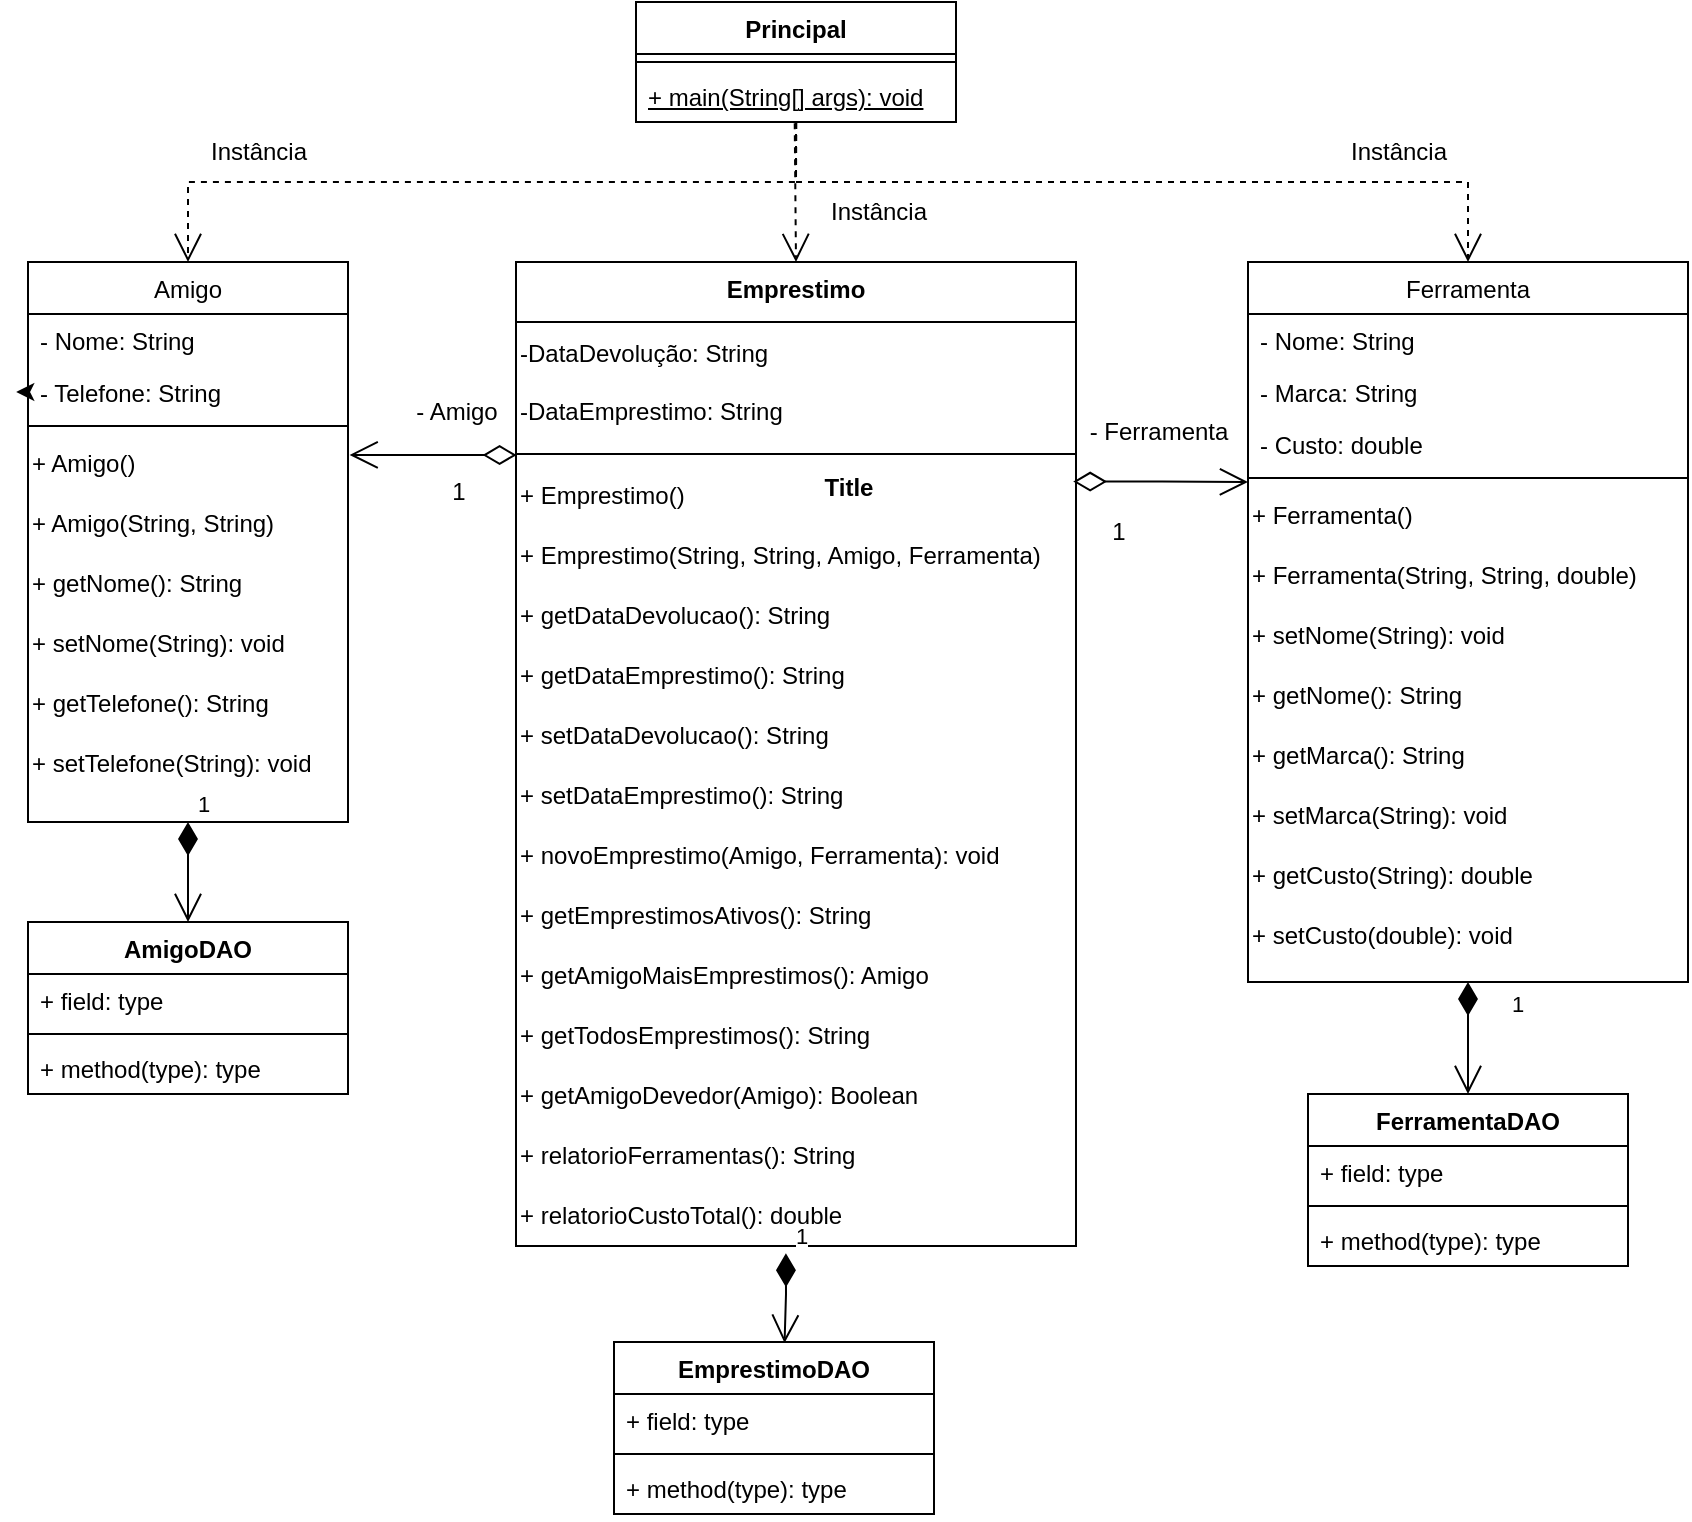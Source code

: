 <mxfile version="24.4.0" type="github">
  <diagram id="C5RBs43oDa-KdzZeNtuy" name="Page-1">
    <mxGraphModel dx="675" dy="348" grid="1" gridSize="10" guides="1" tooltips="1" connect="1" arrows="1" fold="1" page="1" pageScale="1" pageWidth="827" pageHeight="1169" math="0" shadow="0">
      <root>
        <mxCell id="WIyWlLk6GJQsqaUBKTNV-0" />
        <mxCell id="WIyWlLk6GJQsqaUBKTNV-1" parent="WIyWlLk6GJQsqaUBKTNV-0" />
        <mxCell id="zkfFHV4jXpPFQw0GAbJ--0" value="Amigo" style="swimlane;fontStyle=0;align=center;verticalAlign=top;childLayout=stackLayout;horizontal=1;startSize=26;horizontalStack=0;resizeParent=1;resizeLast=0;collapsible=1;marginBottom=0;rounded=0;shadow=0;strokeWidth=1;" parent="WIyWlLk6GJQsqaUBKTNV-1" vertex="1">
          <mxGeometry x="40" y="200" width="160" height="280" as="geometry">
            <mxRectangle x="230" y="140" width="160" height="26" as="alternateBounds" />
          </mxGeometry>
        </mxCell>
        <mxCell id="zkfFHV4jXpPFQw0GAbJ--1" value="- Nome: String" style="text;align=left;verticalAlign=top;spacingLeft=4;spacingRight=4;overflow=hidden;rotatable=0;points=[[0,0.5],[1,0.5]];portConstraint=eastwest;" parent="zkfFHV4jXpPFQw0GAbJ--0" vertex="1">
          <mxGeometry y="26" width="160" height="26" as="geometry" />
        </mxCell>
        <mxCell id="zkfFHV4jXpPFQw0GAbJ--2" value="- Telefone: String" style="text;align=left;verticalAlign=top;spacingLeft=4;spacingRight=4;overflow=hidden;rotatable=0;points=[[0,0.5],[1,0.5]];portConstraint=eastwest;rounded=0;shadow=0;html=0;" parent="zkfFHV4jXpPFQw0GAbJ--0" vertex="1">
          <mxGeometry y="52" width="160" height="26" as="geometry" />
        </mxCell>
        <mxCell id="zkfFHV4jXpPFQw0GAbJ--4" value="" style="line;html=1;strokeWidth=1;align=left;verticalAlign=middle;spacingTop=-1;spacingLeft=3;spacingRight=3;rotatable=0;labelPosition=right;points=[];portConstraint=eastwest;" parent="zkfFHV4jXpPFQw0GAbJ--0" vertex="1">
          <mxGeometry y="78" width="160" height="8" as="geometry" />
        </mxCell>
        <mxCell id="Jhfz_wiX2IJ8C3nvSUvK-13" style="edgeStyle=orthogonalEdgeStyle;rounded=0;orthogonalLoop=1;jettySize=auto;html=1;exitX=0;exitY=0.5;exitDx=0;exitDy=0;entryX=-0.037;entryY=0.462;entryDx=0;entryDy=0;entryPerimeter=0;" parent="zkfFHV4jXpPFQw0GAbJ--0" source="zkfFHV4jXpPFQw0GAbJ--2" target="zkfFHV4jXpPFQw0GAbJ--2" edge="1">
          <mxGeometry relative="1" as="geometry" />
        </mxCell>
        <mxCell id="Jhfz_wiX2IJ8C3nvSUvK-22" value="+ Amigo()" style="text;html=1;align=left;verticalAlign=middle;resizable=0;points=[];autosize=1;strokeColor=none;fillColor=none;" parent="zkfFHV4jXpPFQw0GAbJ--0" vertex="1">
          <mxGeometry y="86" width="160" height="30" as="geometry" />
        </mxCell>
        <mxCell id="Jhfz_wiX2IJ8C3nvSUvK-24" value="+ Amigo(String, String)" style="text;html=1;align=left;verticalAlign=middle;resizable=0;points=[];autosize=1;strokeColor=none;fillColor=none;" parent="zkfFHV4jXpPFQw0GAbJ--0" vertex="1">
          <mxGeometry y="116" width="160" height="30" as="geometry" />
        </mxCell>
        <mxCell id="Jhfz_wiX2IJ8C3nvSUvK-26" value="+ getNome(): String" style="text;html=1;align=left;verticalAlign=middle;resizable=0;points=[];autosize=1;strokeColor=none;fillColor=none;" parent="zkfFHV4jXpPFQw0GAbJ--0" vertex="1">
          <mxGeometry y="146" width="160" height="30" as="geometry" />
        </mxCell>
        <mxCell id="Jhfz_wiX2IJ8C3nvSUvK-27" value="+ setNome(String): void" style="text;html=1;align=left;verticalAlign=middle;resizable=0;points=[];autosize=1;strokeColor=none;fillColor=none;" parent="zkfFHV4jXpPFQw0GAbJ--0" vertex="1">
          <mxGeometry y="176" width="160" height="30" as="geometry" />
        </mxCell>
        <mxCell id="Jhfz_wiX2IJ8C3nvSUvK-28" value="+ getTelefone(): String" style="text;html=1;align=left;verticalAlign=middle;resizable=0;points=[];autosize=1;strokeColor=none;fillColor=none;" parent="zkfFHV4jXpPFQw0GAbJ--0" vertex="1">
          <mxGeometry y="206" width="160" height="30" as="geometry" />
        </mxCell>
        <mxCell id="Jhfz_wiX2IJ8C3nvSUvK-29" value="+ setTelefone(String): void" style="text;html=1;align=left;verticalAlign=middle;resizable=0;points=[];autosize=1;strokeColor=none;fillColor=none;" parent="zkfFHV4jXpPFQw0GAbJ--0" vertex="1">
          <mxGeometry y="236" width="160" height="30" as="geometry" />
        </mxCell>
        <mxCell id="zkfFHV4jXpPFQw0GAbJ--17" value="Ferramenta" style="swimlane;fontStyle=0;align=center;verticalAlign=top;childLayout=stackLayout;horizontal=1;startSize=26;horizontalStack=0;resizeParent=1;resizeLast=0;collapsible=1;marginBottom=0;rounded=0;shadow=0;strokeWidth=1;" parent="WIyWlLk6GJQsqaUBKTNV-1" vertex="1">
          <mxGeometry x="650" y="200" width="220" height="360" as="geometry">
            <mxRectangle x="550" y="140" width="160" height="26" as="alternateBounds" />
          </mxGeometry>
        </mxCell>
        <mxCell id="zkfFHV4jXpPFQw0GAbJ--18" value="- Nome: String" style="text;align=left;verticalAlign=top;spacingLeft=4;spacingRight=4;overflow=hidden;rotatable=0;points=[[0,0.5],[1,0.5]];portConstraint=eastwest;" parent="zkfFHV4jXpPFQw0GAbJ--17" vertex="1">
          <mxGeometry y="26" width="220" height="26" as="geometry" />
        </mxCell>
        <mxCell id="zkfFHV4jXpPFQw0GAbJ--19" value="- Marca: String" style="text;align=left;verticalAlign=top;spacingLeft=4;spacingRight=4;overflow=hidden;rotatable=0;points=[[0,0.5],[1,0.5]];portConstraint=eastwest;rounded=0;shadow=0;html=0;" parent="zkfFHV4jXpPFQw0GAbJ--17" vertex="1">
          <mxGeometry y="52" width="220" height="26" as="geometry" />
        </mxCell>
        <mxCell id="zkfFHV4jXpPFQw0GAbJ--20" value="- Custo: double" style="text;align=left;verticalAlign=top;spacingLeft=4;spacingRight=4;overflow=hidden;rotatable=0;points=[[0,0.5],[1,0.5]];portConstraint=eastwest;rounded=0;shadow=0;html=0;" parent="zkfFHV4jXpPFQw0GAbJ--17" vertex="1">
          <mxGeometry y="78" width="220" height="26" as="geometry" />
        </mxCell>
        <mxCell id="zkfFHV4jXpPFQw0GAbJ--23" value="" style="line;html=1;strokeWidth=1;align=left;verticalAlign=middle;spacingTop=-1;spacingLeft=3;spacingRight=3;rotatable=0;labelPosition=right;points=[];portConstraint=eastwest;" parent="zkfFHV4jXpPFQw0GAbJ--17" vertex="1">
          <mxGeometry y="104" width="220" height="8" as="geometry" />
        </mxCell>
        <mxCell id="Jhfz_wiX2IJ8C3nvSUvK-35" value="+ Ferramenta()" style="text;html=1;align=left;verticalAlign=middle;resizable=0;points=[];autosize=1;strokeColor=none;fillColor=none;" parent="zkfFHV4jXpPFQw0GAbJ--17" vertex="1">
          <mxGeometry y="112" width="220" height="30" as="geometry" />
        </mxCell>
        <mxCell id="Jhfz_wiX2IJ8C3nvSUvK-34" value="+ Ferramenta(String, String, double)" style="text;html=1;align=left;verticalAlign=middle;resizable=0;points=[];autosize=1;strokeColor=none;fillColor=none;" parent="zkfFHV4jXpPFQw0GAbJ--17" vertex="1">
          <mxGeometry y="142" width="220" height="30" as="geometry" />
        </mxCell>
        <mxCell id="Jhfz_wiX2IJ8C3nvSUvK-33" value="+ setNome(String): void" style="text;html=1;align=left;verticalAlign=middle;resizable=0;points=[];autosize=1;strokeColor=none;fillColor=none;" parent="zkfFHV4jXpPFQw0GAbJ--17" vertex="1">
          <mxGeometry y="172" width="220" height="30" as="geometry" />
        </mxCell>
        <mxCell id="Jhfz_wiX2IJ8C3nvSUvK-32" value="+ getNome(): String" style="text;html=1;align=left;verticalAlign=middle;resizable=0;points=[];autosize=1;strokeColor=none;fillColor=none;" parent="zkfFHV4jXpPFQw0GAbJ--17" vertex="1">
          <mxGeometry y="202" width="220" height="30" as="geometry" />
        </mxCell>
        <mxCell id="Jhfz_wiX2IJ8C3nvSUvK-31" value="+ getMarca(): String" style="text;html=1;align=left;verticalAlign=middle;resizable=0;points=[];autosize=1;strokeColor=none;fillColor=none;" parent="zkfFHV4jXpPFQw0GAbJ--17" vertex="1">
          <mxGeometry y="232" width="220" height="30" as="geometry" />
        </mxCell>
        <mxCell id="Jhfz_wiX2IJ8C3nvSUvK-37" value="+ setMarca(String): void" style="text;html=1;align=left;verticalAlign=middle;resizable=0;points=[];autosize=1;strokeColor=none;fillColor=none;" parent="zkfFHV4jXpPFQw0GAbJ--17" vertex="1">
          <mxGeometry y="262" width="220" height="30" as="geometry" />
        </mxCell>
        <mxCell id="Jhfz_wiX2IJ8C3nvSUvK-39" value="+ getCusto(String): double" style="text;html=1;align=left;verticalAlign=middle;resizable=0;points=[];autosize=1;strokeColor=none;fillColor=none;" parent="zkfFHV4jXpPFQw0GAbJ--17" vertex="1">
          <mxGeometry y="292" width="220" height="30" as="geometry" />
        </mxCell>
        <mxCell id="Jhfz_wiX2IJ8C3nvSUvK-38" value="+ setCusto(double): void" style="text;html=1;align=left;verticalAlign=middle;resizable=0;points=[];autosize=1;strokeColor=none;fillColor=none;" parent="zkfFHV4jXpPFQw0GAbJ--17" vertex="1">
          <mxGeometry y="322" width="220" height="30" as="geometry" />
        </mxCell>
        <mxCell id="Jhfz_wiX2IJ8C3nvSUvK-3" value="Principal" style="swimlane;fontStyle=1;align=center;verticalAlign=top;childLayout=stackLayout;horizontal=1;startSize=26;horizontalStack=0;resizeParent=1;resizeParentMax=0;resizeLast=0;collapsible=1;marginBottom=0;whiteSpace=wrap;html=1;" parent="WIyWlLk6GJQsqaUBKTNV-1" vertex="1">
          <mxGeometry x="344" y="70" width="160" height="60" as="geometry" />
        </mxCell>
        <mxCell id="Jhfz_wiX2IJ8C3nvSUvK-5" value="" style="line;strokeWidth=1;fillColor=none;align=left;verticalAlign=middle;spacingTop=-1;spacingLeft=3;spacingRight=3;rotatable=0;labelPosition=right;points=[];portConstraint=eastwest;strokeColor=inherit;" parent="Jhfz_wiX2IJ8C3nvSUvK-3" vertex="1">
          <mxGeometry y="26" width="160" height="8" as="geometry" />
        </mxCell>
        <mxCell id="Jhfz_wiX2IJ8C3nvSUvK-6" value="&lt;u&gt;+ main(String[] args): void&lt;/u&gt;" style="text;strokeColor=none;fillColor=none;align=left;verticalAlign=top;spacingLeft=4;spacingRight=4;overflow=hidden;rotatable=0;points=[[0,0.5],[1,0.5]];portConstraint=eastwest;whiteSpace=wrap;html=1;" parent="Jhfz_wiX2IJ8C3nvSUvK-3" vertex="1">
          <mxGeometry y="34" width="160" height="26" as="geometry" />
        </mxCell>
        <mxCell id="Jhfz_wiX2IJ8C3nvSUvK-7" value="" style="endArrow=open;endSize=12;dashed=1;html=1;rounded=0;exitX=0.501;exitY=1.021;exitDx=0;exitDy=0;exitPerimeter=0;entryX=0.5;entryY=0;entryDx=0;entryDy=0;" parent="WIyWlLk6GJQsqaUBKTNV-1" source="Jhfz_wiX2IJ8C3nvSUvK-6" target="zkfFHV4jXpPFQw0GAbJ--0" edge="1">
          <mxGeometry x="0.315" y="-94" width="160" relative="1" as="geometry">
            <mxPoint x="340" y="240" as="sourcePoint" />
            <mxPoint x="500" y="240" as="targetPoint" />
            <Array as="points">
              <mxPoint x="424" y="160" />
              <mxPoint x="120" y="160" />
            </Array>
            <mxPoint x="44" y="-80" as="offset" />
          </mxGeometry>
        </mxCell>
        <mxCell id="Jhfz_wiX2IJ8C3nvSUvK-8" value="" style="endArrow=open;endSize=12;dashed=1;html=1;rounded=0;exitX=0.5;exitY=1;exitDx=0;exitDy=0;exitPerimeter=0;entryX=0.5;entryY=0;entryDx=0;entryDy=0;" parent="WIyWlLk6GJQsqaUBKTNV-1" source="Jhfz_wiX2IJ8C3nvSUvK-6" target="zkfFHV4jXpPFQw0GAbJ--17" edge="1">
          <mxGeometry x="0.228" y="70" width="160" relative="1" as="geometry">
            <mxPoint x="340" y="240" as="sourcePoint" />
            <mxPoint x="500" y="240" as="targetPoint" />
            <Array as="points">
              <mxPoint x="424" y="160" />
              <mxPoint x="760" y="160" />
            </Array>
            <mxPoint as="offset" />
          </mxGeometry>
        </mxCell>
        <mxCell id="Jhfz_wiX2IJ8C3nvSUvK-46" value="Emprestimo" style="swimlane;fontStyle=1;align=center;verticalAlign=top;childLayout=stackLayout;horizontal=1;startSize=30;horizontalStack=0;resizeParent=1;resizeParentMax=0;resizeLast=0;collapsible=1;marginBottom=0;whiteSpace=wrap;html=1;" parent="WIyWlLk6GJQsqaUBKTNV-1" vertex="1">
          <mxGeometry x="284" y="200" width="280" height="492" as="geometry" />
        </mxCell>
        <mxCell id="qXMspSUYPpyihNdOe1WS-12" value="-DataDevolução: String&lt;div&gt;&lt;br&gt;&lt;div&gt;-DataEmprestimo: String&lt;/div&gt;&lt;/div&gt;" style="text;html=1;align=left;verticalAlign=middle;resizable=0;points=[];autosize=1;strokeColor=none;fillColor=none;" parent="Jhfz_wiX2IJ8C3nvSUvK-46" vertex="1">
          <mxGeometry y="30" width="280" height="60" as="geometry" />
        </mxCell>
        <mxCell id="Jhfz_wiX2IJ8C3nvSUvK-48" value="" style="line;strokeWidth=1;fillColor=none;align=left;verticalAlign=middle;spacingTop=-1;spacingLeft=3;spacingRight=3;rotatable=0;labelPosition=right;points=[];portConstraint=eastwest;strokeColor=inherit;" parent="Jhfz_wiX2IJ8C3nvSUvK-46" vertex="1">
          <mxGeometry y="90" width="280" height="12" as="geometry" />
        </mxCell>
        <mxCell id="JBcnkuQcxQfjXvNMsWWQ-0" value="+ Emprestimo()" style="text;html=1;align=left;verticalAlign=middle;resizable=0;points=[];autosize=1;strokeColor=none;fillColor=none;" parent="Jhfz_wiX2IJ8C3nvSUvK-46" vertex="1">
          <mxGeometry y="102" width="280" height="30" as="geometry" />
        </mxCell>
        <mxCell id="JBcnkuQcxQfjXvNMsWWQ-1" value="+ Emprestimo(String, String, Amigo, Ferramenta)" style="text;html=1;align=left;verticalAlign=middle;resizable=0;points=[];autosize=1;strokeColor=none;fillColor=none;" parent="Jhfz_wiX2IJ8C3nvSUvK-46" vertex="1">
          <mxGeometry y="132" width="280" height="30" as="geometry" />
        </mxCell>
        <mxCell id="JBcnkuQcxQfjXvNMsWWQ-2" value="+ getDataDevolucao(): String" style="text;html=1;align=left;verticalAlign=middle;resizable=0;points=[];autosize=1;strokeColor=none;fillColor=none;" parent="Jhfz_wiX2IJ8C3nvSUvK-46" vertex="1">
          <mxGeometry y="162" width="280" height="30" as="geometry" />
        </mxCell>
        <mxCell id="JBcnkuQcxQfjXvNMsWWQ-3" value="+ getDataEmprestimo(): String" style="text;html=1;align=left;verticalAlign=middle;resizable=0;points=[];autosize=1;strokeColor=none;fillColor=none;" parent="Jhfz_wiX2IJ8C3nvSUvK-46" vertex="1">
          <mxGeometry y="192" width="280" height="30" as="geometry" />
        </mxCell>
        <mxCell id="JBcnkuQcxQfjXvNMsWWQ-4" value="+ setDataDevolucao(): String" style="text;html=1;align=left;verticalAlign=middle;resizable=0;points=[];autosize=1;strokeColor=none;fillColor=none;" parent="Jhfz_wiX2IJ8C3nvSUvK-46" vertex="1">
          <mxGeometry y="222" width="280" height="30" as="geometry" />
        </mxCell>
        <mxCell id="JBcnkuQcxQfjXvNMsWWQ-5" value="+ setDataEmprestimo(): String" style="text;html=1;align=left;verticalAlign=middle;resizable=0;points=[];autosize=1;strokeColor=none;fillColor=none;" parent="Jhfz_wiX2IJ8C3nvSUvK-46" vertex="1">
          <mxGeometry y="252" width="280" height="30" as="geometry" />
        </mxCell>
        <mxCell id="Jhfz_wiX2IJ8C3nvSUvK-65" value="+ novoEmprestimo(Amigo, Ferramenta): void" style="text;html=1;align=left;verticalAlign=middle;resizable=0;points=[];autosize=1;strokeColor=none;fillColor=none;" parent="Jhfz_wiX2IJ8C3nvSUvK-46" vertex="1">
          <mxGeometry y="282" width="280" height="30" as="geometry" />
        </mxCell>
        <mxCell id="Jhfz_wiX2IJ8C3nvSUvK-64" value="+ getEmprestimosAtivos(): String" style="text;html=1;align=left;verticalAlign=middle;resizable=0;points=[];autosize=1;strokeColor=none;fillColor=none;" parent="Jhfz_wiX2IJ8C3nvSUvK-46" vertex="1">
          <mxGeometry y="312" width="280" height="30" as="geometry" />
        </mxCell>
        <mxCell id="Jhfz_wiX2IJ8C3nvSUvK-66" value="+ getAmigoMaisEmprestimos(): Amigo" style="text;html=1;align=left;verticalAlign=middle;resizable=0;points=[];autosize=1;strokeColor=none;fillColor=none;" parent="Jhfz_wiX2IJ8C3nvSUvK-46" vertex="1">
          <mxGeometry y="342" width="280" height="30" as="geometry" />
        </mxCell>
        <mxCell id="Jhfz_wiX2IJ8C3nvSUvK-67" value="+ getTodosEmprestimos(): String" style="text;html=1;align=left;verticalAlign=middle;resizable=0;points=[];autosize=1;strokeColor=none;fillColor=none;" parent="Jhfz_wiX2IJ8C3nvSUvK-46" vertex="1">
          <mxGeometry y="372" width="280" height="30" as="geometry" />
        </mxCell>
        <mxCell id="Jhfz_wiX2IJ8C3nvSUvK-68" value="+ getAmigoDevedor(Amigo): Boolean" style="text;html=1;align=left;verticalAlign=middle;resizable=0;points=[];autosize=1;strokeColor=none;fillColor=none;" parent="Jhfz_wiX2IJ8C3nvSUvK-46" vertex="1">
          <mxGeometry y="402" width="280" height="30" as="geometry" />
        </mxCell>
        <mxCell id="Jhfz_wiX2IJ8C3nvSUvK-70" value="+ relatorioFerramentas(): String" style="text;html=1;align=left;verticalAlign=middle;resizable=0;points=[];autosize=1;strokeColor=none;fillColor=none;" parent="Jhfz_wiX2IJ8C3nvSUvK-46" vertex="1">
          <mxGeometry y="432" width="280" height="30" as="geometry" />
        </mxCell>
        <mxCell id="Jhfz_wiX2IJ8C3nvSUvK-69" value="+ relatorioCustoTotal(): double" style="text;html=1;align=left;verticalAlign=middle;resizable=0;points=[];autosize=1;strokeColor=none;fillColor=none;" parent="Jhfz_wiX2IJ8C3nvSUvK-46" vertex="1">
          <mxGeometry y="462" width="280" height="30" as="geometry" />
        </mxCell>
        <mxCell id="Jhfz_wiX2IJ8C3nvSUvK-50" value="" style="endArrow=open;endSize=12;dashed=1;html=1;rounded=0;entryX=0.5;entryY=0;entryDx=0;entryDy=0;exitX=0.496;exitY=1.025;exitDx=0;exitDy=0;exitPerimeter=0;" parent="WIyWlLk6GJQsqaUBKTNV-1" source="Jhfz_wiX2IJ8C3nvSUvK-6" target="Jhfz_wiX2IJ8C3nvSUvK-46" edge="1">
          <mxGeometry width="160" relative="1" as="geometry">
            <mxPoint x="420" y="130" as="sourcePoint" />
            <mxPoint x="430" y="420" as="targetPoint" />
          </mxGeometry>
        </mxCell>
        <mxCell id="Jhfz_wiX2IJ8C3nvSUvK-56" value="- Amigo" style="text;html=1;align=center;verticalAlign=middle;resizable=0;points=[];autosize=1;strokeColor=none;fillColor=none;" parent="WIyWlLk6GJQsqaUBKTNV-1" vertex="1">
          <mxGeometry x="224" y="260" width="60" height="30" as="geometry" />
        </mxCell>
        <mxCell id="Jhfz_wiX2IJ8C3nvSUvK-58" value="1" style="text;html=1;align=center;verticalAlign=middle;resizable=0;points=[];autosize=1;strokeColor=none;fillColor=none;" parent="WIyWlLk6GJQsqaUBKTNV-1" vertex="1">
          <mxGeometry x="240" y="300" width="30" height="30" as="geometry" />
        </mxCell>
        <mxCell id="Jhfz_wiX2IJ8C3nvSUvK-59" value="- Ferramenta" style="text;html=1;align=center;verticalAlign=middle;resizable=0;points=[];autosize=1;strokeColor=none;fillColor=none;" parent="WIyWlLk6GJQsqaUBKTNV-1" vertex="1">
          <mxGeometry x="560" y="270" width="90" height="30" as="geometry" />
        </mxCell>
        <mxCell id="Jhfz_wiX2IJ8C3nvSUvK-60" value="1" style="text;html=1;align=center;verticalAlign=middle;resizable=0;points=[];autosize=1;strokeColor=none;fillColor=none;" parent="WIyWlLk6GJQsqaUBKTNV-1" vertex="1">
          <mxGeometry x="570" y="320" width="30" height="30" as="geometry" />
        </mxCell>
        <mxCell id="oTyou57iX7dGq2pw91gu-0" value="" style="endArrow=open;html=1;endSize=12;startArrow=diamondThin;startSize=14;startFill=0;edgeStyle=orthogonalEdgeStyle;align=left;verticalAlign=bottom;rounded=0;exitX=0.001;exitY=0.544;exitDx=0;exitDy=0;exitPerimeter=0;entryX=1.005;entryY=0.349;entryDx=0;entryDy=0;entryPerimeter=0;" parent="WIyWlLk6GJQsqaUBKTNV-1" source="Jhfz_wiX2IJ8C3nvSUvK-48" target="Jhfz_wiX2IJ8C3nvSUvK-22" edge="1">
          <mxGeometry x="-0.319" y="61" relative="1" as="geometry">
            <mxPoint x="210" y="360" as="sourcePoint" />
            <mxPoint x="280" y="360" as="targetPoint" />
            <mxPoint as="offset" />
          </mxGeometry>
        </mxCell>
        <mxCell id="oTyou57iX7dGq2pw91gu-2" value="" style="endArrow=open;html=1;endSize=12;startArrow=diamondThin;startSize=14;startFill=0;edgeStyle=orthogonalEdgeStyle;align=left;verticalAlign=bottom;rounded=0;entryX=0;entryY=0.75;entryDx=0;entryDy=0;entryPerimeter=0;exitX=0.995;exitY=0.26;exitDx=0;exitDy=0;exitPerimeter=0;" parent="WIyWlLk6GJQsqaUBKTNV-1" source="JBcnkuQcxQfjXvNMsWWQ-0" target="zkfFHV4jXpPFQw0GAbJ--23" edge="1">
          <mxGeometry x="-0.319" y="61" relative="1" as="geometry">
            <mxPoint x="590" y="380" as="sourcePoint" />
            <mxPoint x="570" y="339.25" as="targetPoint" />
            <mxPoint as="offset" />
          </mxGeometry>
        </mxCell>
        <mxCell id="oTyou57iX7dGq2pw91gu-3" value="Title" style="text;align=center;fontStyle=1;verticalAlign=middle;spacingLeft=3;spacingRight=3;strokeColor=none;rotatable=0;points=[[0,0.5],[1,0.5]];portConstraint=eastwest;html=1;" parent="WIyWlLk6GJQsqaUBKTNV-1" vertex="1">
          <mxGeometry x="410" y="300" width="80" height="26" as="geometry" />
        </mxCell>
        <mxCell id="oTyou57iX7dGq2pw91gu-4" value="Instância" style="text;html=1;align=center;verticalAlign=middle;resizable=0;points=[];autosize=1;strokeColor=none;fillColor=none;" parent="WIyWlLk6GJQsqaUBKTNV-1" vertex="1">
          <mxGeometry x="120" y="130" width="70" height="30" as="geometry" />
        </mxCell>
        <mxCell id="oTyou57iX7dGq2pw91gu-5" value="Instância" style="text;html=1;align=center;verticalAlign=middle;resizable=0;points=[];autosize=1;strokeColor=none;fillColor=none;" parent="WIyWlLk6GJQsqaUBKTNV-1" vertex="1">
          <mxGeometry x="690" y="130" width="70" height="30" as="geometry" />
        </mxCell>
        <mxCell id="oTyou57iX7dGq2pw91gu-6" value="Instância" style="text;html=1;align=center;verticalAlign=middle;resizable=0;points=[];autosize=1;strokeColor=none;fillColor=none;" parent="WIyWlLk6GJQsqaUBKTNV-1" vertex="1">
          <mxGeometry x="430" y="160" width="70" height="30" as="geometry" />
        </mxCell>
        <mxCell id="f-AgkHiW9NzzXZXeYnLP-0" value="AmigoDAO" style="swimlane;fontStyle=1;align=center;verticalAlign=top;childLayout=stackLayout;horizontal=1;startSize=26;horizontalStack=0;resizeParent=1;resizeParentMax=0;resizeLast=0;collapsible=1;marginBottom=0;whiteSpace=wrap;html=1;" vertex="1" parent="WIyWlLk6GJQsqaUBKTNV-1">
          <mxGeometry x="40" y="530" width="160" height="86" as="geometry" />
        </mxCell>
        <mxCell id="f-AgkHiW9NzzXZXeYnLP-1" value="+ field: type" style="text;strokeColor=none;fillColor=none;align=left;verticalAlign=top;spacingLeft=4;spacingRight=4;overflow=hidden;rotatable=0;points=[[0,0.5],[1,0.5]];portConstraint=eastwest;whiteSpace=wrap;html=1;" vertex="1" parent="f-AgkHiW9NzzXZXeYnLP-0">
          <mxGeometry y="26" width="160" height="26" as="geometry" />
        </mxCell>
        <mxCell id="f-AgkHiW9NzzXZXeYnLP-2" value="" style="line;strokeWidth=1;fillColor=none;align=left;verticalAlign=middle;spacingTop=-1;spacingLeft=3;spacingRight=3;rotatable=0;labelPosition=right;points=[];portConstraint=eastwest;strokeColor=inherit;" vertex="1" parent="f-AgkHiW9NzzXZXeYnLP-0">
          <mxGeometry y="52" width="160" height="8" as="geometry" />
        </mxCell>
        <mxCell id="f-AgkHiW9NzzXZXeYnLP-3" value="+ method(type): type" style="text;strokeColor=none;fillColor=none;align=left;verticalAlign=top;spacingLeft=4;spacingRight=4;overflow=hidden;rotatable=0;points=[[0,0.5],[1,0.5]];portConstraint=eastwest;whiteSpace=wrap;html=1;" vertex="1" parent="f-AgkHiW9NzzXZXeYnLP-0">
          <mxGeometry y="60" width="160" height="26" as="geometry" />
        </mxCell>
        <mxCell id="f-AgkHiW9NzzXZXeYnLP-4" value="EmprestimoDAO" style="swimlane;fontStyle=1;align=center;verticalAlign=top;childLayout=stackLayout;horizontal=1;startSize=26;horizontalStack=0;resizeParent=1;resizeParentMax=0;resizeLast=0;collapsible=1;marginBottom=0;whiteSpace=wrap;html=1;" vertex="1" parent="WIyWlLk6GJQsqaUBKTNV-1">
          <mxGeometry x="333" y="740" width="160" height="86" as="geometry" />
        </mxCell>
        <mxCell id="f-AgkHiW9NzzXZXeYnLP-5" value="+ field: type" style="text;strokeColor=none;fillColor=none;align=left;verticalAlign=top;spacingLeft=4;spacingRight=4;overflow=hidden;rotatable=0;points=[[0,0.5],[1,0.5]];portConstraint=eastwest;whiteSpace=wrap;html=1;" vertex="1" parent="f-AgkHiW9NzzXZXeYnLP-4">
          <mxGeometry y="26" width="160" height="26" as="geometry" />
        </mxCell>
        <mxCell id="f-AgkHiW9NzzXZXeYnLP-6" value="" style="line;strokeWidth=1;fillColor=none;align=left;verticalAlign=middle;spacingTop=-1;spacingLeft=3;spacingRight=3;rotatable=0;labelPosition=right;points=[];portConstraint=eastwest;strokeColor=inherit;" vertex="1" parent="f-AgkHiW9NzzXZXeYnLP-4">
          <mxGeometry y="52" width="160" height="8" as="geometry" />
        </mxCell>
        <mxCell id="f-AgkHiW9NzzXZXeYnLP-7" value="+ method(type): type" style="text;strokeColor=none;fillColor=none;align=left;verticalAlign=top;spacingLeft=4;spacingRight=4;overflow=hidden;rotatable=0;points=[[0,0.5],[1,0.5]];portConstraint=eastwest;whiteSpace=wrap;html=1;" vertex="1" parent="f-AgkHiW9NzzXZXeYnLP-4">
          <mxGeometry y="60" width="160" height="26" as="geometry" />
        </mxCell>
        <mxCell id="f-AgkHiW9NzzXZXeYnLP-8" value="FerramentaDAO" style="swimlane;fontStyle=1;align=center;verticalAlign=top;childLayout=stackLayout;horizontal=1;startSize=26;horizontalStack=0;resizeParent=1;resizeParentMax=0;resizeLast=0;collapsible=1;marginBottom=0;whiteSpace=wrap;html=1;" vertex="1" parent="WIyWlLk6GJQsqaUBKTNV-1">
          <mxGeometry x="680" y="616" width="160" height="86" as="geometry" />
        </mxCell>
        <mxCell id="f-AgkHiW9NzzXZXeYnLP-9" value="+ field: type" style="text;strokeColor=none;fillColor=none;align=left;verticalAlign=top;spacingLeft=4;spacingRight=4;overflow=hidden;rotatable=0;points=[[0,0.5],[1,0.5]];portConstraint=eastwest;whiteSpace=wrap;html=1;" vertex="1" parent="f-AgkHiW9NzzXZXeYnLP-8">
          <mxGeometry y="26" width="160" height="26" as="geometry" />
        </mxCell>
        <mxCell id="f-AgkHiW9NzzXZXeYnLP-10" value="" style="line;strokeWidth=1;fillColor=none;align=left;verticalAlign=middle;spacingTop=-1;spacingLeft=3;spacingRight=3;rotatable=0;labelPosition=right;points=[];portConstraint=eastwest;strokeColor=inherit;" vertex="1" parent="f-AgkHiW9NzzXZXeYnLP-8">
          <mxGeometry y="52" width="160" height="8" as="geometry" />
        </mxCell>
        <mxCell id="f-AgkHiW9NzzXZXeYnLP-11" value="+ method(type): type" style="text;strokeColor=none;fillColor=none;align=left;verticalAlign=top;spacingLeft=4;spacingRight=4;overflow=hidden;rotatable=0;points=[[0,0.5],[1,0.5]];portConstraint=eastwest;whiteSpace=wrap;html=1;" vertex="1" parent="f-AgkHiW9NzzXZXeYnLP-8">
          <mxGeometry y="60" width="160" height="26" as="geometry" />
        </mxCell>
        <mxCell id="f-AgkHiW9NzzXZXeYnLP-12" value="1" style="endArrow=open;html=1;endSize=12;startArrow=diamondThin;startSize=14;startFill=1;edgeStyle=orthogonalEdgeStyle;align=left;verticalAlign=bottom;rounded=0;exitX=0.5;exitY=1;exitDx=0;exitDy=0;entryX=0.5;entryY=0;entryDx=0;entryDy=0;" edge="1" parent="WIyWlLk6GJQsqaUBKTNV-1" source="zkfFHV4jXpPFQw0GAbJ--17" target="f-AgkHiW9NzzXZXeYnLP-8">
          <mxGeometry x="-0.286" y="20" relative="1" as="geometry">
            <mxPoint x="640" y="610" as="sourcePoint" />
            <mxPoint x="800" y="610" as="targetPoint" />
            <mxPoint as="offset" />
          </mxGeometry>
        </mxCell>
        <mxCell id="f-AgkHiW9NzzXZXeYnLP-13" value="1" style="endArrow=open;html=1;endSize=12;startArrow=diamondThin;startSize=14;startFill=1;edgeStyle=orthogonalEdgeStyle;align=left;verticalAlign=bottom;rounded=0;exitX=0.482;exitY=1.121;exitDx=0;exitDy=0;exitPerimeter=0;entryX=0.533;entryY=0.006;entryDx=0;entryDy=0;entryPerimeter=0;" edge="1" parent="WIyWlLk6GJQsqaUBKTNV-1" source="Jhfz_wiX2IJ8C3nvSUvK-69" target="f-AgkHiW9NzzXZXeYnLP-4">
          <mxGeometry x="-1" y="3" relative="1" as="geometry">
            <mxPoint x="380" y="610" as="sourcePoint" />
            <mxPoint x="540" y="610" as="targetPoint" />
          </mxGeometry>
        </mxCell>
        <mxCell id="f-AgkHiW9NzzXZXeYnLP-14" value="1" style="endArrow=open;html=1;endSize=12;startArrow=diamondThin;startSize=14;startFill=1;edgeStyle=orthogonalEdgeStyle;align=left;verticalAlign=bottom;rounded=0;exitX=0.5;exitY=1;exitDx=0;exitDy=0;" edge="1" parent="WIyWlLk6GJQsqaUBKTNV-1" source="zkfFHV4jXpPFQw0GAbJ--0">
          <mxGeometry x="-1" y="3" relative="1" as="geometry">
            <mxPoint x="90" y="610" as="sourcePoint" />
            <mxPoint x="120" y="530" as="targetPoint" />
          </mxGeometry>
        </mxCell>
      </root>
    </mxGraphModel>
  </diagram>
</mxfile>
